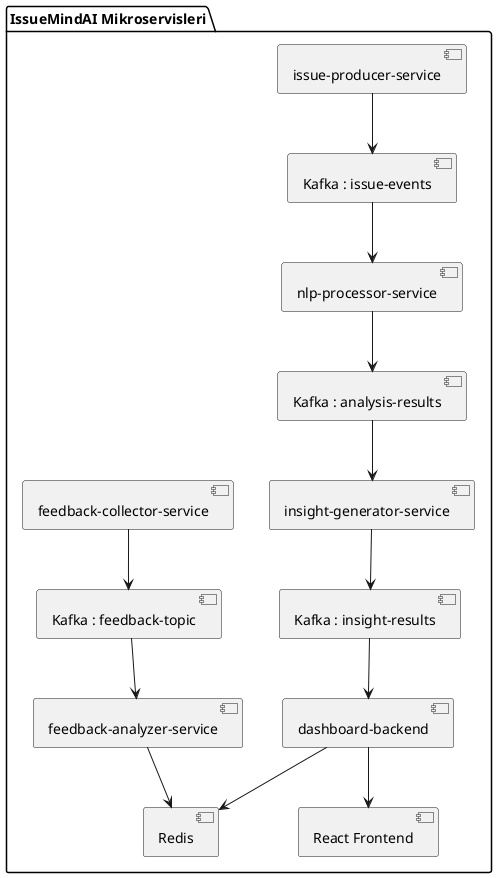 @startuml
' ===== Mikroservis Akış Diyagramı =====
package "IssueMindAI Mikroservisleri" {
  [issue-producer-service] --> [Kafka : issue-events]
  [nlp-processor-service] --> [Kafka : analysis-results]
  [insight-generator-service] --> [Kafka : insight-results]
  [dashboard-backend] --> [Redis]
  [dashboard-backend] --> [React Frontend]
  [feedback-collector-service] --> [Kafka : feedback-topic]
  [feedback-analyzer-service] --> [Redis]

  [Kafka : issue-events] --> [nlp-processor-service]
  [Kafka : analysis-results] --> [insight-generator-service]
  [Kafka : insight-results] --> [dashboard-backend]
  [Kafka : feedback-topic] --> [feedback-analyzer-service]
}

@enduml

@startuml
' ===== Kafka Mesaj Akış Diyagramı =====
participant "issue-producer-service" as Producer
participant "Kafka Topic: issue-events" as Topic1
participant "nlp-processor-service" as NLP
participant "Kafka Topic: analysis-results" as Topic2
participant "insight-generator-service" as Insight
participant "Kafka Topic: insight-results" as Topic3
participant "dashboard-backend" as Dashboard
participant "Redis Cache" as Redis
participant "frontend (React)" as Frontend

Producer -> Topic1 : Publish issue event
Topic1 -> NLP : Consume issue event
NLP -> Topic2 : Publish analysis result
Topic2 -> Insight : Consume analysis result
Insight -> Topic3 : Publish insight result
Topic3 -> Dashboard : Consume insight result
Dashboard -> Redis : Cache data
Frontend -> Dashboard : REST API / WebSocket Request
Dashboard -> Frontend : Return data

@enduml

@startuml
' ===== Frontend-Backend İletişim Diyagramı =====
actor "User" as User
participant "React Frontend" as Frontend
participant "Dashboard Backend (REST API)" as Backend
participant "Redis Cache" as Redis

User -> Frontend : Dashboard’a erişim
Frontend -> Backend : Veri talebi (modül skorları, grafik verileri)
Backend -> Redis : Cache’den veri oku
Redis --> Backend : Veri dönüşü
Backend --> Frontend : JSON veri yanıtı
Frontend -> User : Grafik ve önerileri göster

@enduml
